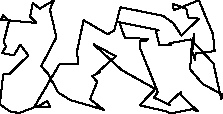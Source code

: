 unitsize(0.001cm);
// 27960.6
draw((3477,949)--(3479,1023));
draw((3479,1023)--(3502,1067));
draw((3502,1067)--(3825,1101));
draw((3825,1101)--(3796,1401));
draw((3796,1401)--(3702,1624));
draw((3702,1624)--(3646,1758));
draw((3646,1758)--(3548,1999));
draw((3548,1999)--(3105,1823));
draw((3105,1823)--(3083,1938));
draw((3083,1938)--(3104,1931));
draw((3104,1931)--(3326,1846));
draw((3326,1846)--(3359,1693));
draw((3359,1693)--(3551,1673));
draw((3551,1673)--(3364,1498));
draw((3364,1498)--(3239,1376));
draw((3239,1376)--(3098,1594));
draw((3098,1594)--(2916,1724));
draw((2916,1724)--(2445,1820));
draw((2445,1820)--(2164,1874));
draw((2164,1874)--(2053,1461));
draw((2053,1461)--(1937,1400));
draw((1937,1400)--(1513,1646));
draw((1513,1646)--(1398,1100));
draw((1398,1100)--(1419,872));
draw((1419,872)--(1086,868));
draw((1086,868)--(640,110));
draw((640,110)--(923,108));
draw((923,108)--(876,220));
draw((876,220)--(741,146));
draw((741,146)--(374,9));
draw((374,9)--(217,38));
draw((217,38)--(48,154));
draw((48,154)--(48,267));
draw((48,267)--(96,691));
draw((96,691)--(201,693));
draw((201,693)--(382,872));
draw((382,872)--(538,1023));
draw((538,1023)--(397,1217));
draw((397,1217)--(285,1029));
draw((285,1029)--(78,1066));
draw((78,1066)--(144,1185));
draw((144,1185)--(106,1267));
draw((106,1267)--(198,1632));
draw((198,1632)--(91,1732));
draw((91,1732)--(53,1657));
draw((53,1657)--(678,1599));
draw((678,1599)--(571,1711));
draw((571,1711)--(618,1953));
draw((618,1953)--(739,1850));
draw((739,1850)--(989,1997));
draw((989,1997)--(920,1835));
draw((920,1835)--(958,1670));
draw((958,1670)--(1034,1344));
draw((1034,1344)--(765,833));
draw((765,833)--(878,715));
draw((878,715)--(1067,371));
draw((1067,371)--(1280,237));
draw((1280,237)--(1782,93));
draw((1782,93)--(1878,59));
draw((1878,59)--(1628,253));
draw((1628,253)--(1754,559));
draw((1754,559)--(1668,658));
draw((1668,658)--(1806,733));
draw((1806,733)--(1741,712));
draw((1741,712)--(2081,1011));
draw((2081,1011)--(1689,1223));
draw((1689,1223)--(2186,766));
draw((2186,766)--(2779,435));
draw((2779,435)--(2502,146));
draw((2502,146)--(2977,39));
draw((2977,39)--(3048,1));
draw((3048,1)--(3431,78));
draw((3431,78)--(3527,41));
draw((3527,41)--(3232,324));
draw((3232,324)--(3230,380));
draw((3230,380)--(3019,189));
draw((3019,189)--(3035,152));
draw((3035,152)--(2753,283));
draw((2753,283)--(2823,376));
draw((2823,376)--(2503,1172));
draw((2503,1172)--(2502,1274));
draw((2502,1274)--(2609,1286));
draw((2609,1286)--(2643,1320));
draw((2643,1320)--(2243,1332));
draw((2243,1332)--(2143,1611));
draw((2143,1611)--(2835,1472));
draw((2835,1472)--(2790,1457));
draw((2790,1457)--(2849,1214));
draw((2849,1214)--(3061,1211));
draw((3061,1211)--(3029,1242));
draw((3029,1242)--(3404,1307));
draw((3404,1307)--(3803,886));
draw((3803,886)--(3941,258));
draw((3941,258)--(3972,329));
draw((3972,329)--(3613,523));
draw((3613,523)--(3393,782));
draw((3393,782)--(3423,1241));
draw((3423,1241)--(3468,1404));
draw((3468,1404)--(3430,1088));
draw((3430,1088)--(3477,949));
